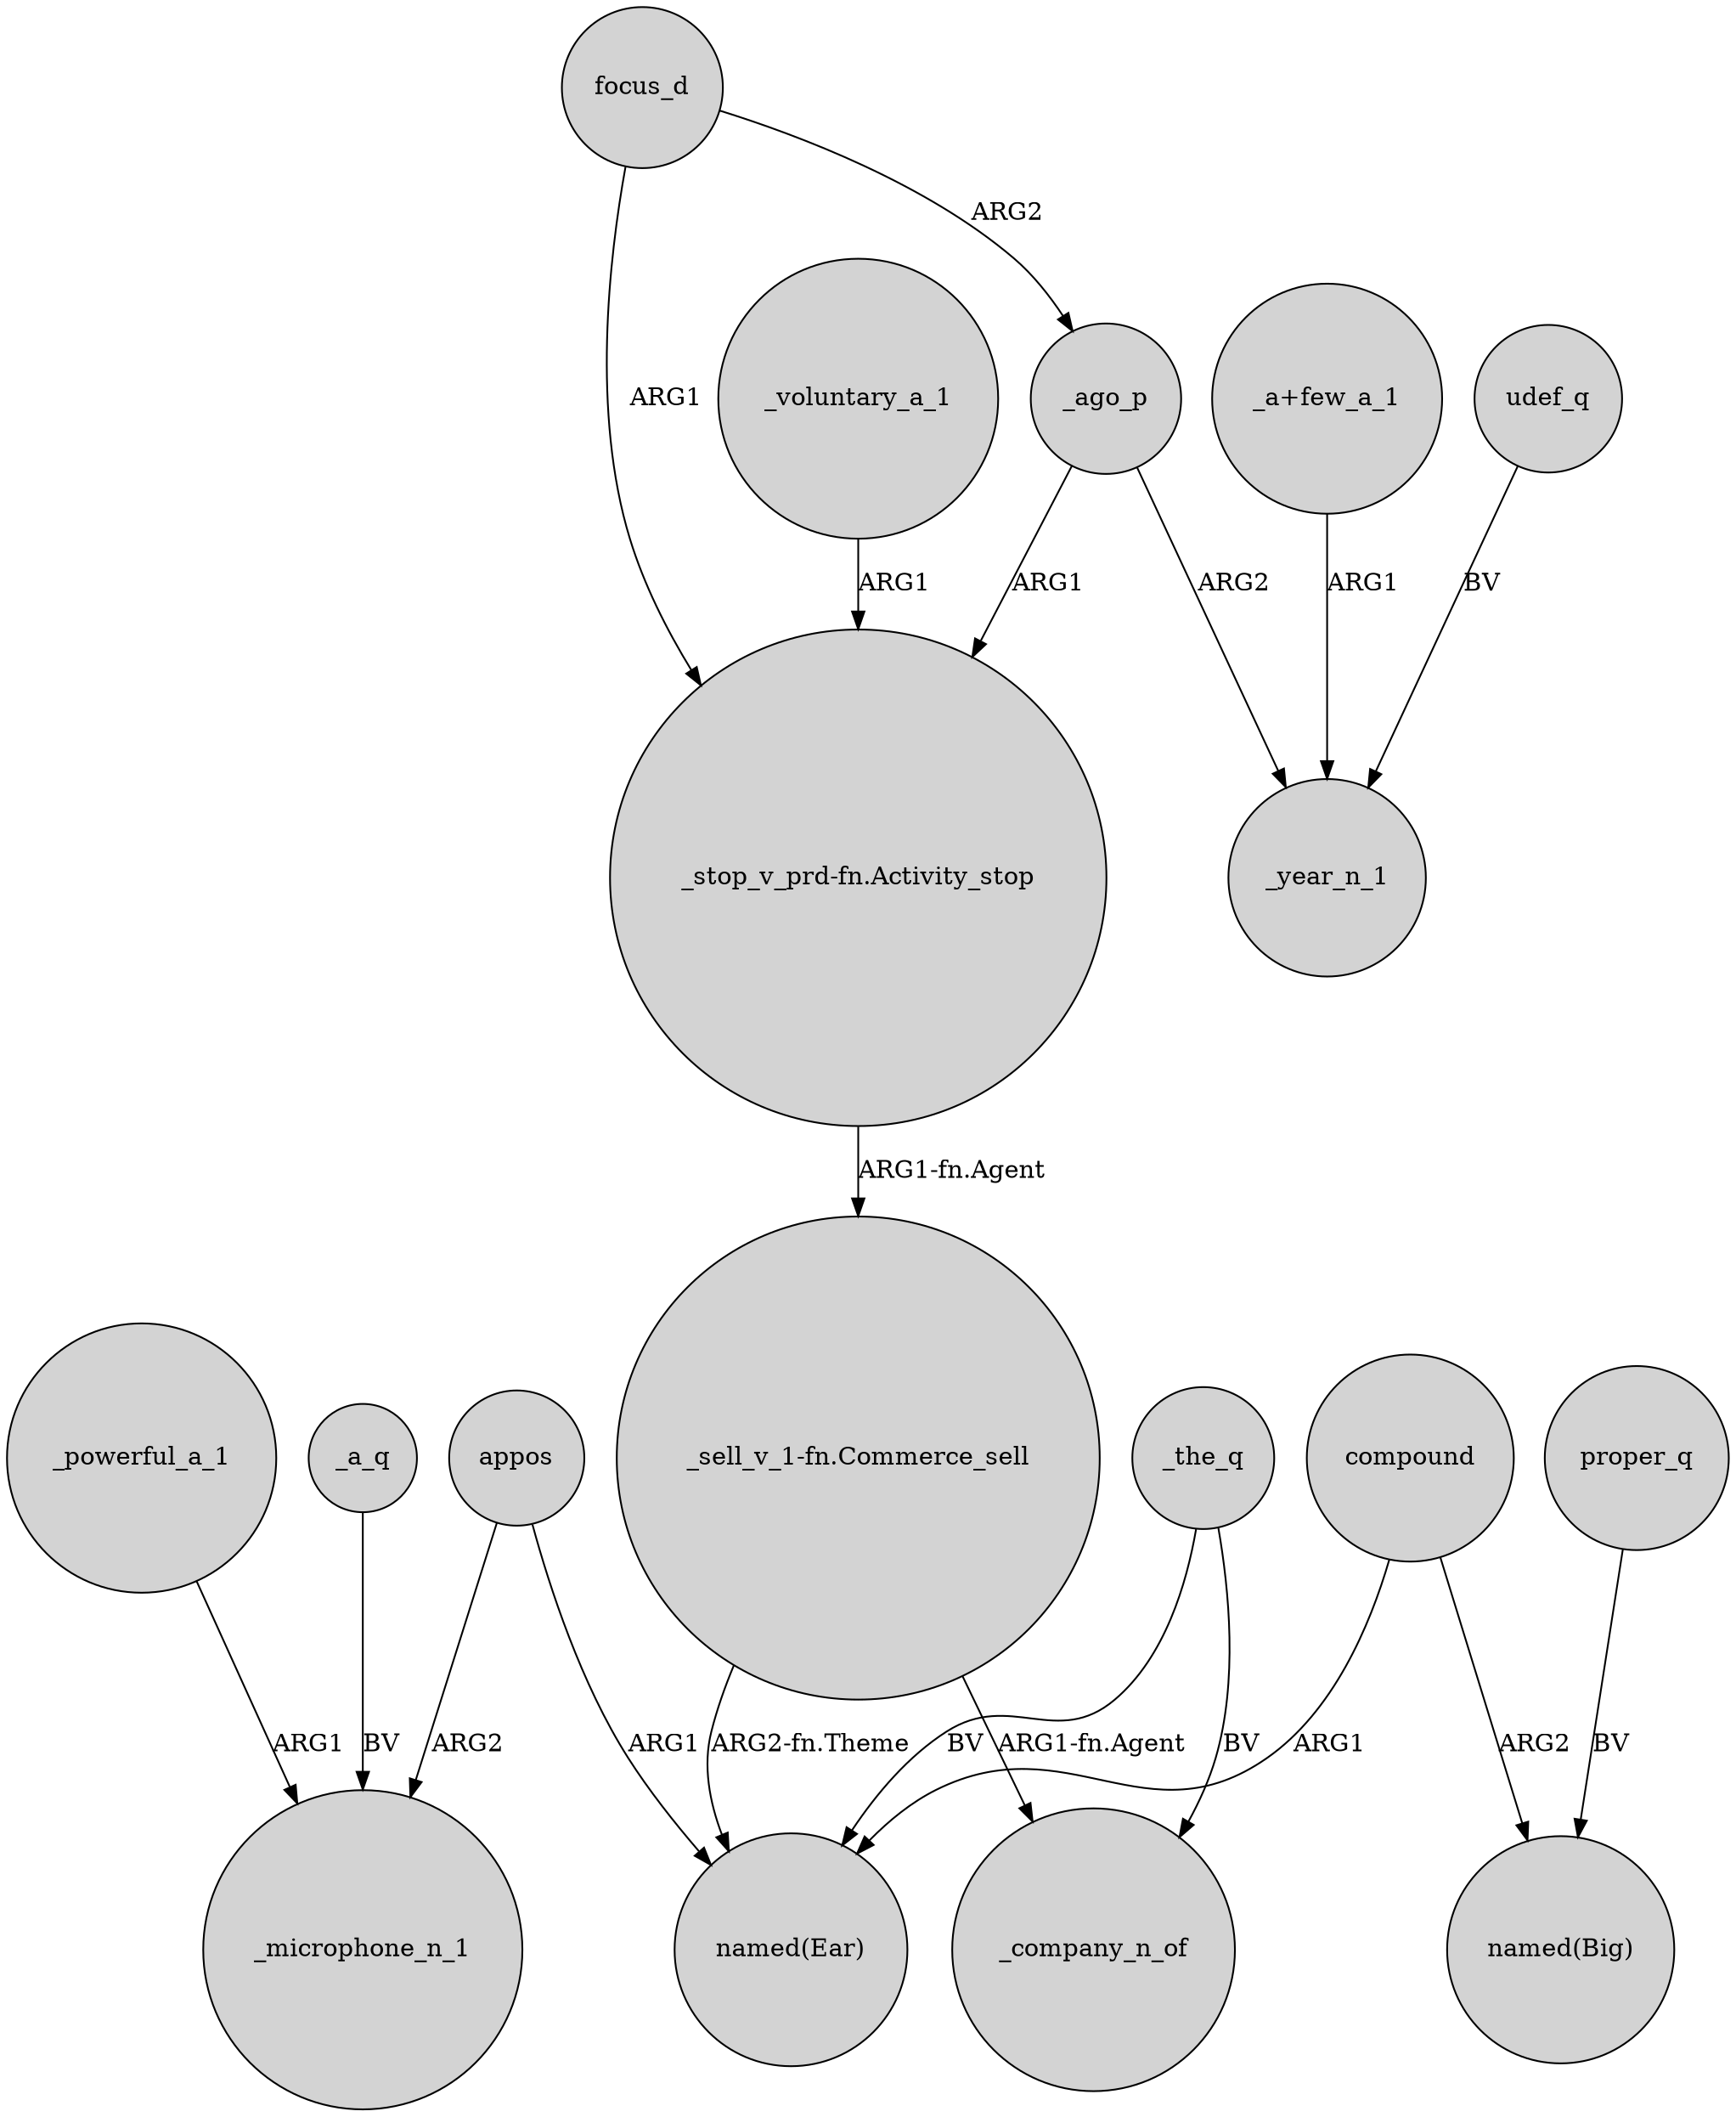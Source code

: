 digraph {
	node [shape=circle style=filled]
	appos -> _microphone_n_1 [label=ARG2]
	_the_q -> "named(Ear)" [label=BV]
	_powerful_a_1 -> _microphone_n_1 [label=ARG1]
	"_a+few_a_1" -> _year_n_1 [label=ARG1]
	_ago_p -> "_stop_v_prd-fn.Activity_stop" [label=ARG1]
	_a_q -> _microphone_n_1 [label=BV]
	_voluntary_a_1 -> "_stop_v_prd-fn.Activity_stop" [label=ARG1]
	_the_q -> _company_n_of [label=BV]
	_ago_p -> _year_n_1 [label=ARG2]
	appos -> "named(Ear)" [label=ARG1]
	"_sell_v_1-fn.Commerce_sell" -> "named(Ear)" [label="ARG2-fn.Theme"]
	compound -> "named(Ear)" [label=ARG1]
	"_stop_v_prd-fn.Activity_stop" -> "_sell_v_1-fn.Commerce_sell" [label="ARG1-fn.Agent"]
	udef_q -> _year_n_1 [label=BV]
	focus_d -> _ago_p [label=ARG2]
	compound -> "named(Big)" [label=ARG2]
	focus_d -> "_stop_v_prd-fn.Activity_stop" [label=ARG1]
	"_sell_v_1-fn.Commerce_sell" -> _company_n_of [label="ARG1-fn.Agent"]
	proper_q -> "named(Big)" [label=BV]
}
